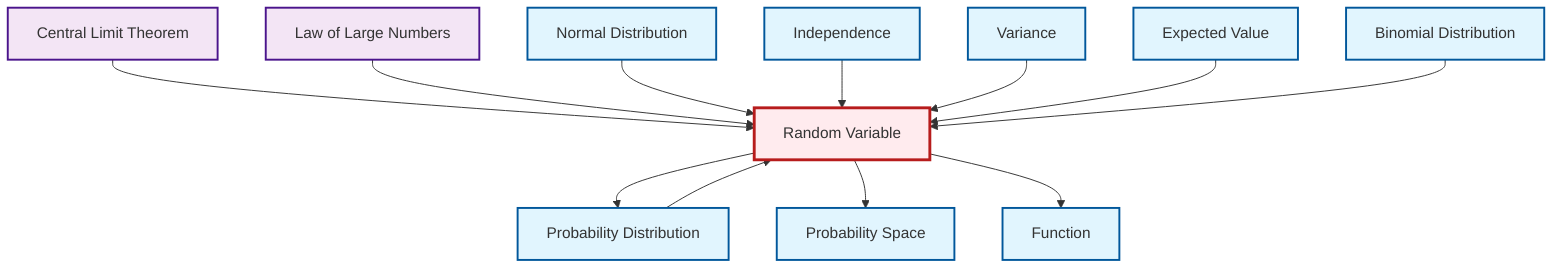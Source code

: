 graph TD
    classDef definition fill:#e1f5fe,stroke:#01579b,stroke-width:2px
    classDef theorem fill:#f3e5f5,stroke:#4a148c,stroke-width:2px
    classDef axiom fill:#fff3e0,stroke:#e65100,stroke-width:2px
    classDef example fill:#e8f5e9,stroke:#1b5e20,stroke-width:2px
    classDef current fill:#ffebee,stroke:#b71c1c,stroke-width:3px
    def-normal-distribution["Normal Distribution"]:::definition
    def-random-variable["Random Variable"]:::definition
    def-independence["Independence"]:::definition
    def-variance["Variance"]:::definition
    def-function["Function"]:::definition
    def-expectation["Expected Value"]:::definition
    def-probability-space["Probability Space"]:::definition
    def-probability-distribution["Probability Distribution"]:::definition
    thm-central-limit["Central Limit Theorem"]:::theorem
    def-binomial-distribution["Binomial Distribution"]:::definition
    thm-law-of-large-numbers["Law of Large Numbers"]:::theorem
    thm-central-limit --> def-random-variable
    thm-law-of-large-numbers --> def-random-variable
    def-normal-distribution --> def-random-variable
    def-random-variable --> def-probability-distribution
    def-random-variable --> def-probability-space
    def-random-variable --> def-function
    def-probability-distribution --> def-random-variable
    def-independence --> def-random-variable
    def-variance --> def-random-variable
    def-expectation --> def-random-variable
    def-binomial-distribution --> def-random-variable
    class def-random-variable current